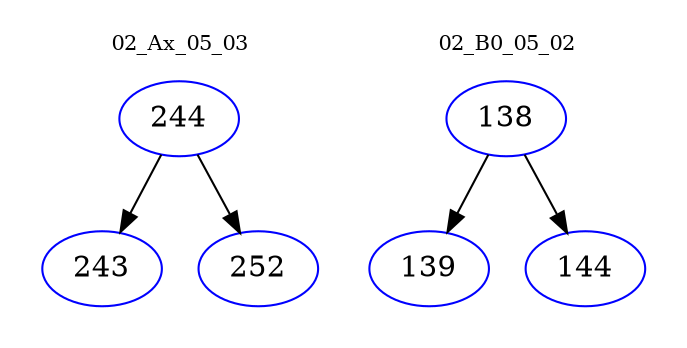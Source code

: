 digraph{
subgraph cluster_0 {
color = white
label = "02_Ax_05_03";
fontsize=10;
T0_244 [label="244", color="blue"]
T0_244 -> T0_243 [color="black"]
T0_243 [label="243", color="blue"]
T0_244 -> T0_252 [color="black"]
T0_252 [label="252", color="blue"]
}
subgraph cluster_1 {
color = white
label = "02_B0_05_02";
fontsize=10;
T1_138 [label="138", color="blue"]
T1_138 -> T1_139 [color="black"]
T1_139 [label="139", color="blue"]
T1_138 -> T1_144 [color="black"]
T1_144 [label="144", color="blue"]
}
}
